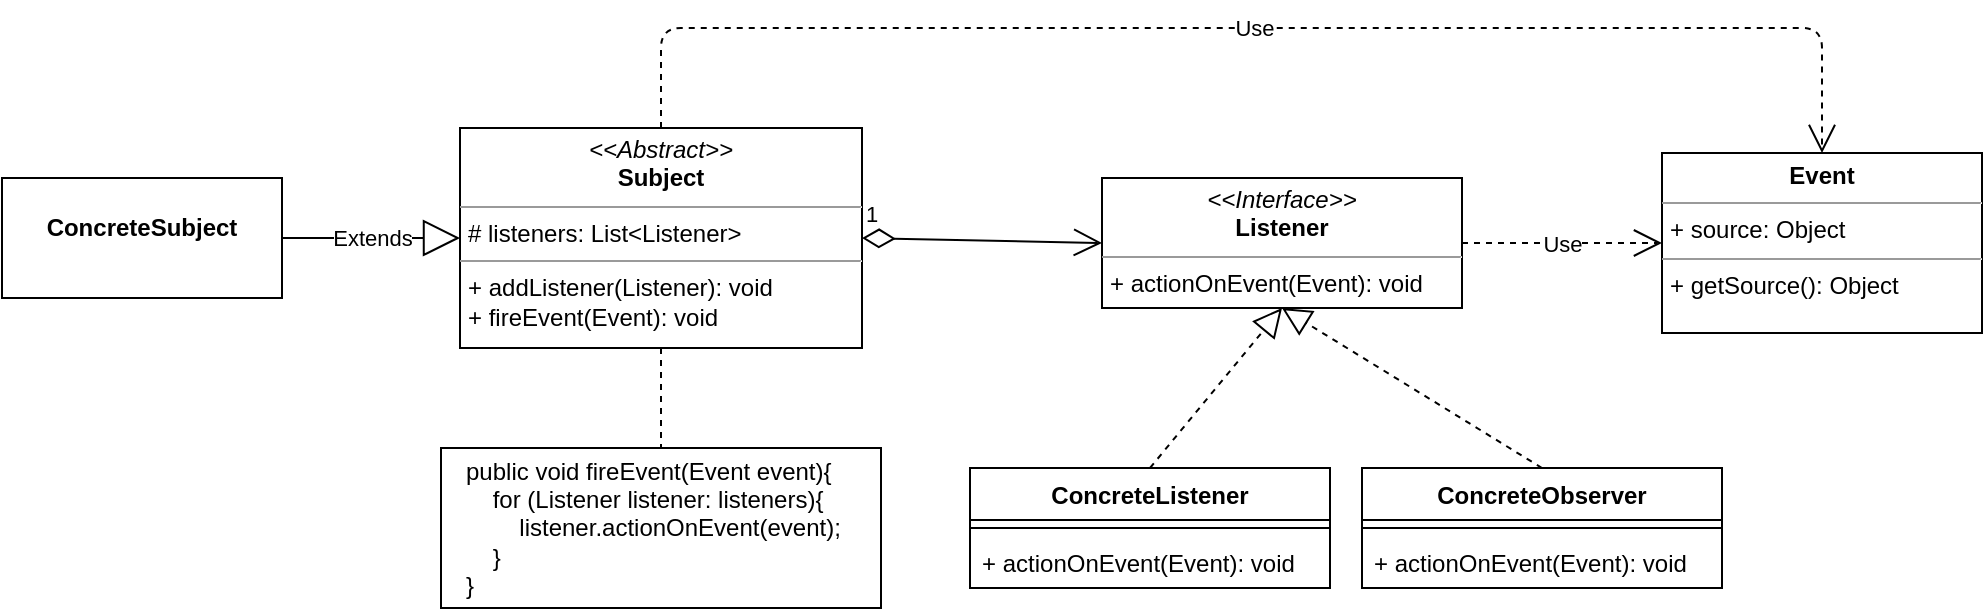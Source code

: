 <mxfile version="13.9.9" type="device"><diagram id="C5RBs43oDa-KdzZeNtuy" name="Page-1"><mxGraphModel dx="1851" dy="592" grid="1" gridSize="10" guides="1" tooltips="1" connect="1" arrows="1" fold="1" page="1" pageScale="1" pageWidth="827" pageHeight="1169" math="0" shadow="0"><root><mxCell id="WIyWlLk6GJQsqaUBKTNV-0"/><mxCell id="WIyWlLk6GJQsqaUBKTNV-1" parent="WIyWlLk6GJQsqaUBKTNV-0"/><mxCell id="e9qUxDC5XUWTNyl16YHt-0" value="ConcreteListener" style="swimlane;fontStyle=1;align=center;verticalAlign=top;childLayout=stackLayout;horizontal=1;startSize=26;horizontalStack=0;resizeParent=1;resizeParentMax=0;resizeLast=0;collapsible=1;marginBottom=0;" vertex="1" parent="WIyWlLk6GJQsqaUBKTNV-1"><mxGeometry x="414" y="270" width="180" height="60" as="geometry"/></mxCell><mxCell id="e9qUxDC5XUWTNyl16YHt-1" value="" style="line;strokeWidth=1;fillColor=none;align=left;verticalAlign=middle;spacingTop=-1;spacingLeft=3;spacingRight=3;rotatable=0;labelPosition=right;points=[];portConstraint=eastwest;" vertex="1" parent="e9qUxDC5XUWTNyl16YHt-0"><mxGeometry y="26" width="180" height="8" as="geometry"/></mxCell><mxCell id="e9qUxDC5XUWTNyl16YHt-2" value="+ actionOnEvent(Event): void" style="text;strokeColor=none;fillColor=none;align=left;verticalAlign=top;spacingLeft=4;spacingRight=4;overflow=hidden;rotatable=0;points=[[0,0.5],[1,0.5]];portConstraint=eastwest;" vertex="1" parent="e9qUxDC5XUWTNyl16YHt-0"><mxGeometry y="34" width="180" height="26" as="geometry"/></mxCell><mxCell id="e9qUxDC5XUWTNyl16YHt-3" value="&lt;p style=&quot;margin: 0px ; margin-top: 4px ; text-align: center&quot;&gt;&lt;i&gt;&amp;lt;&amp;lt;Abstract&amp;gt;&amp;gt;&lt;/i&gt;&lt;br&gt;&lt;b&gt;Subject&lt;/b&gt;&lt;/p&gt;&lt;hr size=&quot;1&quot;&gt;&lt;p style=&quot;margin: 0px ; margin-left: 4px&quot;&gt;# listeners: List&amp;lt;Listener&amp;gt;&lt;/p&gt;&lt;hr size=&quot;1&quot;&gt;&lt;p style=&quot;margin: 0px ; margin-left: 4px&quot;&gt;+ addListener(Listener): void&lt;br&gt;+ fireEvent(Event): void&lt;/p&gt;" style="verticalAlign=top;align=left;overflow=fill;fontSize=12;fontFamily=Helvetica;html=1;" vertex="1" parent="WIyWlLk6GJQsqaUBKTNV-1"><mxGeometry x="159" y="100" width="201" height="110" as="geometry"/></mxCell><mxCell id="e9qUxDC5XUWTNyl16YHt-4" value="&lt;p style=&quot;margin: 0px ; margin-top: 4px ; text-align: center&quot;&gt;&lt;i&gt;&amp;lt;&amp;lt;Interface&amp;gt;&amp;gt;&lt;/i&gt;&lt;br&gt;&lt;b&gt;Listener&lt;/b&gt;&lt;/p&gt;&lt;hr size=&quot;1&quot;&gt;&lt;p style=&quot;margin: 0px ; margin-left: 4px&quot;&gt;&lt;/p&gt;&lt;p style=&quot;margin: 0px ; margin-left: 4px&quot;&gt;+ actionOnEvent(Event): void&lt;br&gt;&lt;/p&gt;" style="verticalAlign=top;align=left;overflow=fill;fontSize=12;fontFamily=Helvetica;html=1;" vertex="1" parent="WIyWlLk6GJQsqaUBKTNV-1"><mxGeometry x="480" y="125" width="180" height="65" as="geometry"/></mxCell><mxCell id="e9qUxDC5XUWTNyl16YHt-5" value="ConcreteObserver" style="swimlane;fontStyle=1;align=center;verticalAlign=top;childLayout=stackLayout;horizontal=1;startSize=26;horizontalStack=0;resizeParent=1;resizeParentMax=0;resizeLast=0;collapsible=1;marginBottom=0;" vertex="1" parent="WIyWlLk6GJQsqaUBKTNV-1"><mxGeometry x="610" y="270" width="180" height="60" as="geometry"/></mxCell><mxCell id="e9qUxDC5XUWTNyl16YHt-6" value="" style="line;strokeWidth=1;fillColor=none;align=left;verticalAlign=middle;spacingTop=-1;spacingLeft=3;spacingRight=3;rotatable=0;labelPosition=right;points=[];portConstraint=eastwest;" vertex="1" parent="e9qUxDC5XUWTNyl16YHt-5"><mxGeometry y="26" width="180" height="8" as="geometry"/></mxCell><mxCell id="e9qUxDC5XUWTNyl16YHt-7" value="+ actionOnEvent(Event): void" style="text;strokeColor=none;fillColor=none;align=left;verticalAlign=top;spacingLeft=4;spacingRight=4;overflow=hidden;rotatable=0;points=[[0,0.5],[1,0.5]];portConstraint=eastwest;" vertex="1" parent="e9qUxDC5XUWTNyl16YHt-5"><mxGeometry y="34" width="180" height="26" as="geometry"/></mxCell><mxCell id="e9qUxDC5XUWTNyl16YHt-8" value="" style="endArrow=block;dashed=1;endFill=0;endSize=12;html=1;entryX=0.5;entryY=1;entryDx=0;entryDy=0;exitX=0.5;exitY=0;exitDx=0;exitDy=0;" edge="1" parent="WIyWlLk6GJQsqaUBKTNV-1" source="e9qUxDC5XUWTNyl16YHt-0" target="e9qUxDC5XUWTNyl16YHt-4"><mxGeometry width="160" relative="1" as="geometry"><mxPoint x="330" y="310" as="sourcePoint"/><mxPoint x="490" y="310" as="targetPoint"/></mxGeometry></mxCell><mxCell id="e9qUxDC5XUWTNyl16YHt-9" value="" style="endArrow=block;dashed=1;endFill=0;endSize=12;html=1;exitX=0.5;exitY=0;exitDx=0;exitDy=0;entryX=0.5;entryY=1;entryDx=0;entryDy=0;" edge="1" parent="WIyWlLk6GJQsqaUBKTNV-1" source="e9qUxDC5XUWTNyl16YHt-5" target="e9qUxDC5XUWTNyl16YHt-4"><mxGeometry width="160" relative="1" as="geometry"><mxPoint x="480" y="290" as="sourcePoint"/><mxPoint x="570" y="190" as="targetPoint"/></mxGeometry></mxCell><mxCell id="e9qUxDC5XUWTNyl16YHt-10" value="1" style="endArrow=open;html=1;endSize=12;startArrow=diamondThin;startSize=14;startFill=0;align=left;verticalAlign=bottom;exitX=1;exitY=0.5;exitDx=0;exitDy=0;entryX=0;entryY=0.5;entryDx=0;entryDy=0;" edge="1" parent="WIyWlLk6GJQsqaUBKTNV-1" source="e9qUxDC5XUWTNyl16YHt-3" target="e9qUxDC5XUWTNyl16YHt-4"><mxGeometry x="-1" y="3" relative="1" as="geometry"><mxPoint x="360" y="200" as="sourcePoint"/><mxPoint x="520" y="200" as="targetPoint"/></mxGeometry></mxCell><mxCell id="e9qUxDC5XUWTNyl16YHt-11" value="&lt;div&gt;public void fireEvent(Event event){&lt;/div&gt;&lt;div&gt;&amp;nbsp; &amp;nbsp; for (Listener listener: listeners){&lt;/div&gt;&lt;div&gt;&amp;nbsp; &amp;nbsp; &amp;nbsp; &amp;nbsp; listener.actionOnEvent(event);&lt;/div&gt;&lt;div&gt;&amp;nbsp; &amp;nbsp; }&lt;/div&gt;&lt;div&gt;}&lt;/div&gt;" style="rounded=0;whiteSpace=wrap;html=1;align=left;spacingLeft=10;" vertex="1" parent="WIyWlLk6GJQsqaUBKTNV-1"><mxGeometry x="149.5" y="260" width="220" height="80" as="geometry"/></mxCell><mxCell id="e9qUxDC5XUWTNyl16YHt-12" value="" style="endArrow=none;dashed=1;html=1;entryX=0.5;entryY=0;entryDx=0;entryDy=0;exitX=0.5;exitY=1;exitDx=0;exitDy=0;" edge="1" parent="WIyWlLk6GJQsqaUBKTNV-1" source="e9qUxDC5XUWTNyl16YHt-3" target="e9qUxDC5XUWTNyl16YHt-11"><mxGeometry width="50" height="50" relative="1" as="geometry"><mxPoint x="432" y="236.2" as="sourcePoint"/><mxPoint x="500" y="290" as="targetPoint"/></mxGeometry></mxCell><mxCell id="e9qUxDC5XUWTNyl16YHt-13" value="&lt;p style=&quot;margin: 0px ; margin-top: 4px ; text-align: center&quot;&gt;&lt;br&gt;&lt;b&gt;ConcreteSubject&lt;/b&gt;&lt;/p&gt;" style="verticalAlign=top;align=left;overflow=fill;fontSize=12;fontFamily=Helvetica;html=1;" vertex="1" parent="WIyWlLk6GJQsqaUBKTNV-1"><mxGeometry x="-70" y="125" width="140" height="60" as="geometry"/></mxCell><mxCell id="e9qUxDC5XUWTNyl16YHt-14" value="Extends" style="endArrow=block;endSize=16;endFill=0;html=1;exitX=1;exitY=0.5;exitDx=0;exitDy=0;entryX=0;entryY=0.5;entryDx=0;entryDy=0;" edge="1" parent="WIyWlLk6GJQsqaUBKTNV-1" source="e9qUxDC5XUWTNyl16YHt-13" target="e9qUxDC5XUWTNyl16YHt-3"><mxGeometry width="160" relative="1" as="geometry"><mxPoint x="330" y="310" as="sourcePoint"/><mxPoint x="490" y="310" as="targetPoint"/></mxGeometry></mxCell><mxCell id="e9qUxDC5XUWTNyl16YHt-15" value="&lt;p style=&quot;margin: 0px ; margin-top: 4px ; text-align: center&quot;&gt;&lt;b&gt;Event&lt;/b&gt;&lt;/p&gt;&lt;hr size=&quot;1&quot;&gt;&lt;p style=&quot;margin: 0px ; margin-left: 4px&quot;&gt;+ source: Object&lt;/p&gt;&lt;hr size=&quot;1&quot;&gt;&lt;p style=&quot;margin: 0px ; margin-left: 4px&quot;&gt;+ getSource(): Object&lt;/p&gt;&lt;p style=&quot;margin: 0px ; margin-left: 4px&quot;&gt;&lt;br&gt;&lt;/p&gt;" style="verticalAlign=top;align=left;overflow=fill;fontSize=12;fontFamily=Helvetica;html=1;" vertex="1" parent="WIyWlLk6GJQsqaUBKTNV-1"><mxGeometry x="760" y="112.5" width="160" height="90" as="geometry"/></mxCell><mxCell id="e9qUxDC5XUWTNyl16YHt-16" value="Use" style="endArrow=open;endSize=12;dashed=1;html=1;exitX=1;exitY=0.5;exitDx=0;exitDy=0;entryX=0;entryY=0.5;entryDx=0;entryDy=0;" edge="1" parent="WIyWlLk6GJQsqaUBKTNV-1" source="e9qUxDC5XUWTNyl16YHt-4" target="e9qUxDC5XUWTNyl16YHt-15"><mxGeometry width="160" relative="1" as="geometry"><mxPoint x="330" y="180" as="sourcePoint"/><mxPoint x="760" y="158" as="targetPoint"/></mxGeometry></mxCell><mxCell id="e9qUxDC5XUWTNyl16YHt-17" value="Use" style="endArrow=open;endSize=12;dashed=1;html=1;edgeStyle=orthogonalEdgeStyle;exitX=0.5;exitY=0;exitDx=0;exitDy=0;entryX=0.5;entryY=0;entryDx=0;entryDy=0;" edge="1" parent="WIyWlLk6GJQsqaUBKTNV-1" source="e9qUxDC5XUWTNyl16YHt-3" target="e9qUxDC5XUWTNyl16YHt-15"><mxGeometry width="160" relative="1" as="geometry"><mxPoint x="330" y="180" as="sourcePoint"/><mxPoint x="490" y="180" as="targetPoint"/><Array as="points"><mxPoint x="260" y="50"/><mxPoint x="840" y="50"/></Array></mxGeometry></mxCell></root></mxGraphModel></diagram></mxfile>